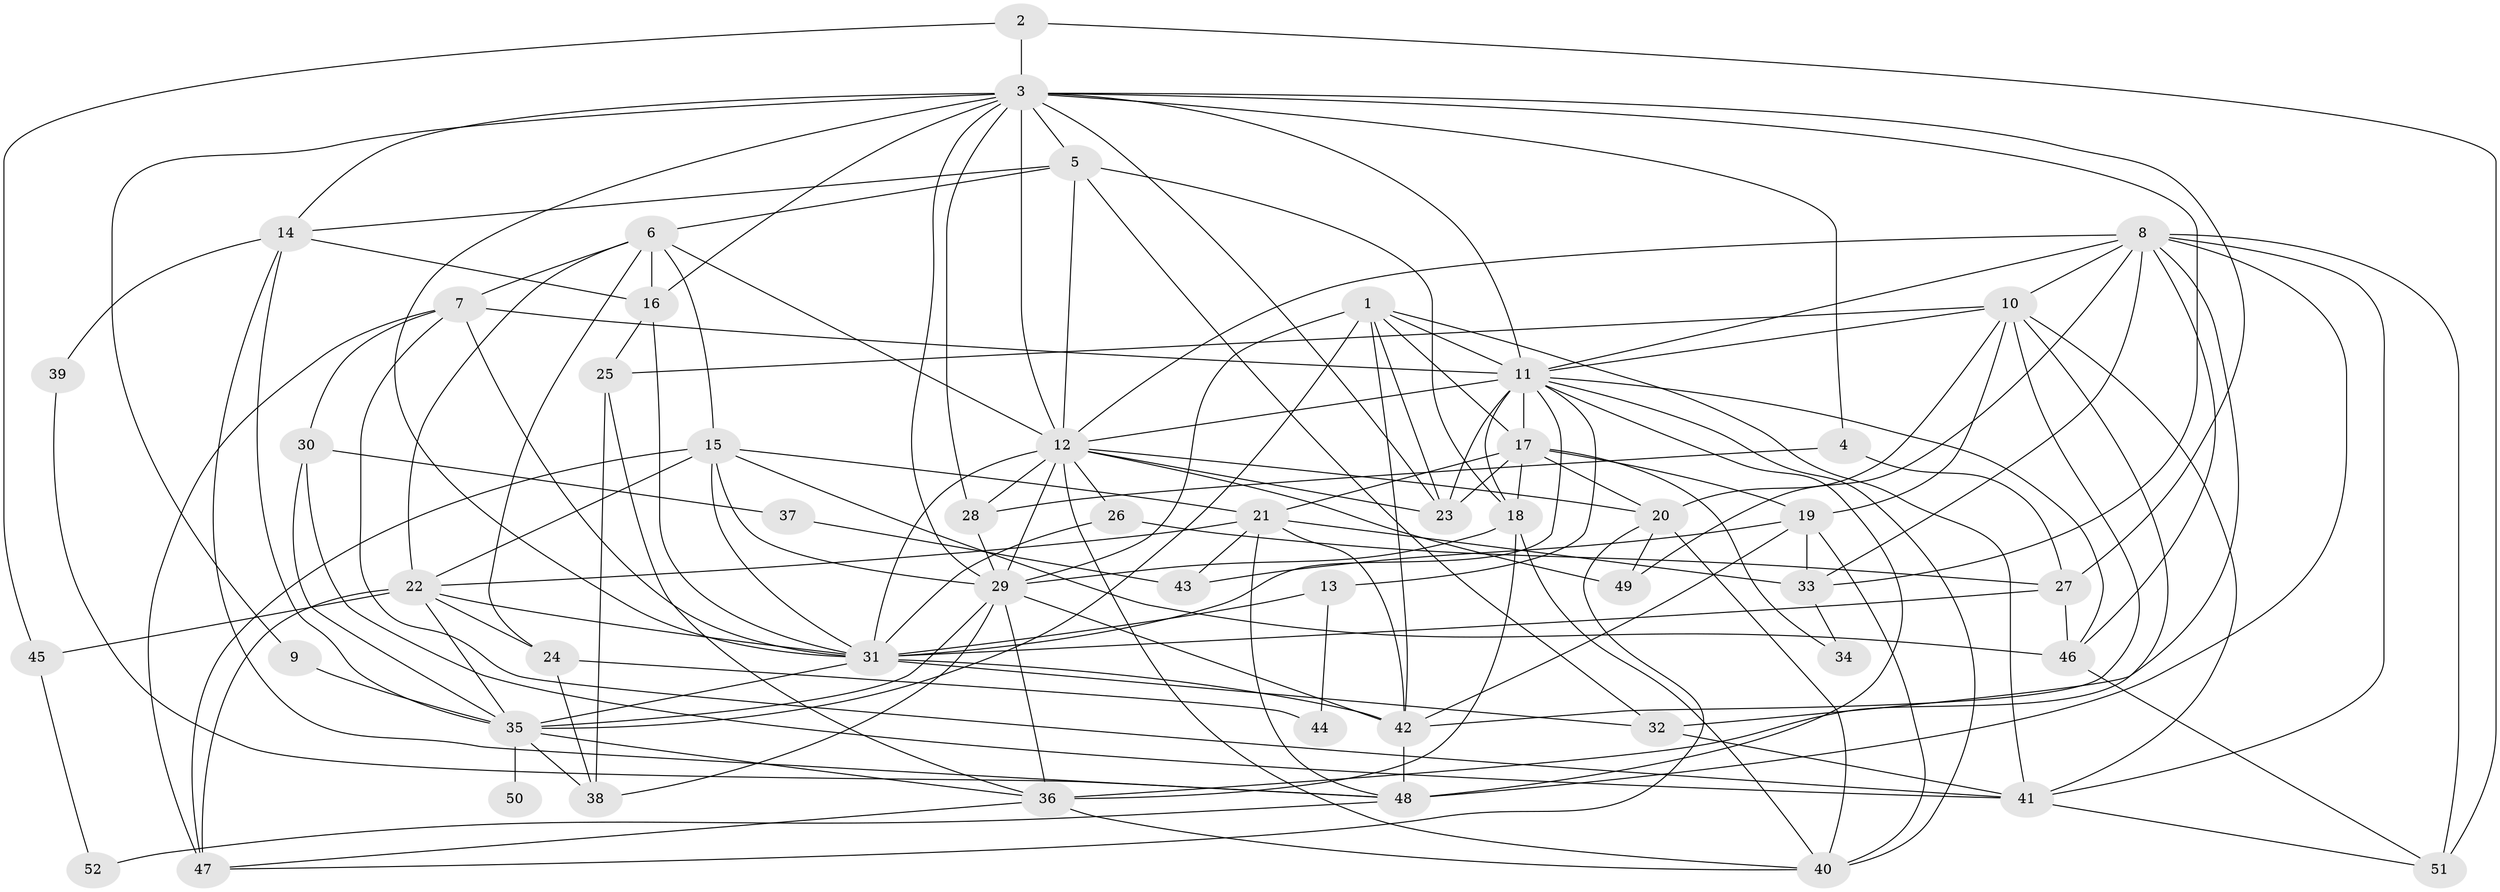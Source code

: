 // original degree distribution, {4: 0.2248062015503876, 3: 0.2868217054263566, 6: 0.13178294573643412, 2: 0.13178294573643412, 5: 0.20155038759689922, 7: 0.007751937984496124, 8: 0.015503875968992248}
// Generated by graph-tools (version 1.1) at 2025/51/03/04/25 22:51:06]
// undirected, 52 vertices, 149 edges
graph export_dot {
  node [color=gray90,style=filled];
  1;
  2;
  3;
  4;
  5;
  6;
  7;
  8;
  9;
  10;
  11;
  12;
  13;
  14;
  15;
  16;
  17;
  18;
  19;
  20;
  21;
  22;
  23;
  24;
  25;
  26;
  27;
  28;
  29;
  30;
  31;
  32;
  33;
  34;
  35;
  36;
  37;
  38;
  39;
  40;
  41;
  42;
  43;
  44;
  45;
  46;
  47;
  48;
  49;
  50;
  51;
  52;
  1 -- 11 [weight=1.0];
  1 -- 17 [weight=3.0];
  1 -- 23 [weight=1.0];
  1 -- 29 [weight=2.0];
  1 -- 35 [weight=2.0];
  1 -- 41 [weight=2.0];
  1 -- 42 [weight=1.0];
  2 -- 3 [weight=1.0];
  2 -- 45 [weight=1.0];
  2 -- 51 [weight=1.0];
  3 -- 4 [weight=1.0];
  3 -- 5 [weight=1.0];
  3 -- 9 [weight=1.0];
  3 -- 11 [weight=2.0];
  3 -- 12 [weight=1.0];
  3 -- 14 [weight=1.0];
  3 -- 16 [weight=1.0];
  3 -- 23 [weight=1.0];
  3 -- 27 [weight=1.0];
  3 -- 28 [weight=2.0];
  3 -- 29 [weight=1.0];
  3 -- 31 [weight=1.0];
  3 -- 33 [weight=1.0];
  4 -- 27 [weight=1.0];
  4 -- 28 [weight=1.0];
  5 -- 6 [weight=1.0];
  5 -- 12 [weight=1.0];
  5 -- 14 [weight=1.0];
  5 -- 18 [weight=2.0];
  5 -- 32 [weight=1.0];
  6 -- 7 [weight=1.0];
  6 -- 12 [weight=1.0];
  6 -- 15 [weight=2.0];
  6 -- 16 [weight=2.0];
  6 -- 22 [weight=2.0];
  6 -- 24 [weight=1.0];
  7 -- 11 [weight=2.0];
  7 -- 30 [weight=1.0];
  7 -- 31 [weight=2.0];
  7 -- 41 [weight=1.0];
  7 -- 47 [weight=1.0];
  8 -- 10 [weight=2.0];
  8 -- 11 [weight=1.0];
  8 -- 12 [weight=1.0];
  8 -- 32 [weight=3.0];
  8 -- 33 [weight=1.0];
  8 -- 41 [weight=1.0];
  8 -- 46 [weight=1.0];
  8 -- 48 [weight=2.0];
  8 -- 49 [weight=1.0];
  8 -- 51 [weight=1.0];
  9 -- 35 [weight=2.0];
  10 -- 11 [weight=1.0];
  10 -- 19 [weight=2.0];
  10 -- 20 [weight=1.0];
  10 -- 25 [weight=1.0];
  10 -- 36 [weight=2.0];
  10 -- 41 [weight=1.0];
  10 -- 42 [weight=1.0];
  11 -- 12 [weight=1.0];
  11 -- 13 [weight=1.0];
  11 -- 17 [weight=2.0];
  11 -- 18 [weight=1.0];
  11 -- 23 [weight=1.0];
  11 -- 31 [weight=2.0];
  11 -- 40 [weight=1.0];
  11 -- 46 [weight=1.0];
  11 -- 48 [weight=2.0];
  12 -- 20 [weight=1.0];
  12 -- 23 [weight=1.0];
  12 -- 26 [weight=1.0];
  12 -- 28 [weight=1.0];
  12 -- 29 [weight=1.0];
  12 -- 31 [weight=1.0];
  12 -- 40 [weight=1.0];
  12 -- 49 [weight=1.0];
  13 -- 31 [weight=1.0];
  13 -- 44 [weight=1.0];
  14 -- 16 [weight=1.0];
  14 -- 35 [weight=1.0];
  14 -- 39 [weight=1.0];
  14 -- 48 [weight=1.0];
  15 -- 21 [weight=1.0];
  15 -- 22 [weight=1.0];
  15 -- 29 [weight=1.0];
  15 -- 31 [weight=1.0];
  15 -- 46 [weight=1.0];
  15 -- 47 [weight=2.0];
  16 -- 25 [weight=1.0];
  16 -- 31 [weight=1.0];
  17 -- 18 [weight=2.0];
  17 -- 19 [weight=1.0];
  17 -- 20 [weight=1.0];
  17 -- 21 [weight=1.0];
  17 -- 23 [weight=3.0];
  17 -- 34 [weight=1.0];
  18 -- 29 [weight=1.0];
  18 -- 36 [weight=1.0];
  18 -- 40 [weight=1.0];
  19 -- 33 [weight=1.0];
  19 -- 40 [weight=1.0];
  19 -- 42 [weight=5.0];
  19 -- 43 [weight=1.0];
  20 -- 40 [weight=1.0];
  20 -- 47 [weight=1.0];
  20 -- 49 [weight=1.0];
  21 -- 22 [weight=1.0];
  21 -- 33 [weight=1.0];
  21 -- 42 [weight=1.0];
  21 -- 43 [weight=1.0];
  21 -- 48 [weight=1.0];
  22 -- 24 [weight=1.0];
  22 -- 31 [weight=1.0];
  22 -- 35 [weight=1.0];
  22 -- 45 [weight=1.0];
  22 -- 47 [weight=1.0];
  24 -- 38 [weight=2.0];
  24 -- 44 [weight=1.0];
  25 -- 36 [weight=1.0];
  25 -- 38 [weight=1.0];
  26 -- 27 [weight=1.0];
  26 -- 31 [weight=1.0];
  27 -- 31 [weight=2.0];
  27 -- 46 [weight=1.0];
  28 -- 29 [weight=1.0];
  29 -- 35 [weight=2.0];
  29 -- 36 [weight=1.0];
  29 -- 38 [weight=2.0];
  29 -- 42 [weight=1.0];
  30 -- 35 [weight=1.0];
  30 -- 37 [weight=1.0];
  30 -- 41 [weight=1.0];
  31 -- 32 [weight=1.0];
  31 -- 35 [weight=1.0];
  31 -- 42 [weight=1.0];
  32 -- 41 [weight=1.0];
  33 -- 34 [weight=1.0];
  35 -- 36 [weight=1.0];
  35 -- 38 [weight=1.0];
  35 -- 50 [weight=2.0];
  36 -- 40 [weight=1.0];
  36 -- 47 [weight=1.0];
  37 -- 43 [weight=1.0];
  39 -- 48 [weight=1.0];
  41 -- 51 [weight=1.0];
  42 -- 48 [weight=1.0];
  45 -- 52 [weight=1.0];
  46 -- 51 [weight=1.0];
  48 -- 52 [weight=1.0];
}
